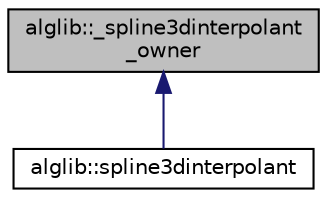 digraph "alglib::_spline3dinterpolant_owner"
{
  edge [fontname="Helvetica",fontsize="10",labelfontname="Helvetica",labelfontsize="10"];
  node [fontname="Helvetica",fontsize="10",shape=record];
  Node0 [label="alglib::_spline3dinterpolant\l_owner",height=0.2,width=0.4,color="black", fillcolor="grey75", style="filled", fontcolor="black"];
  Node0 -> Node1 [dir="back",color="midnightblue",fontsize="10",style="solid",fontname="Helvetica"];
  Node1 [label="alglib::spline3dinterpolant",height=0.2,width=0.4,color="black", fillcolor="white", style="filled",URL="$classalglib_1_1spline3dinterpolant.html"];
}
